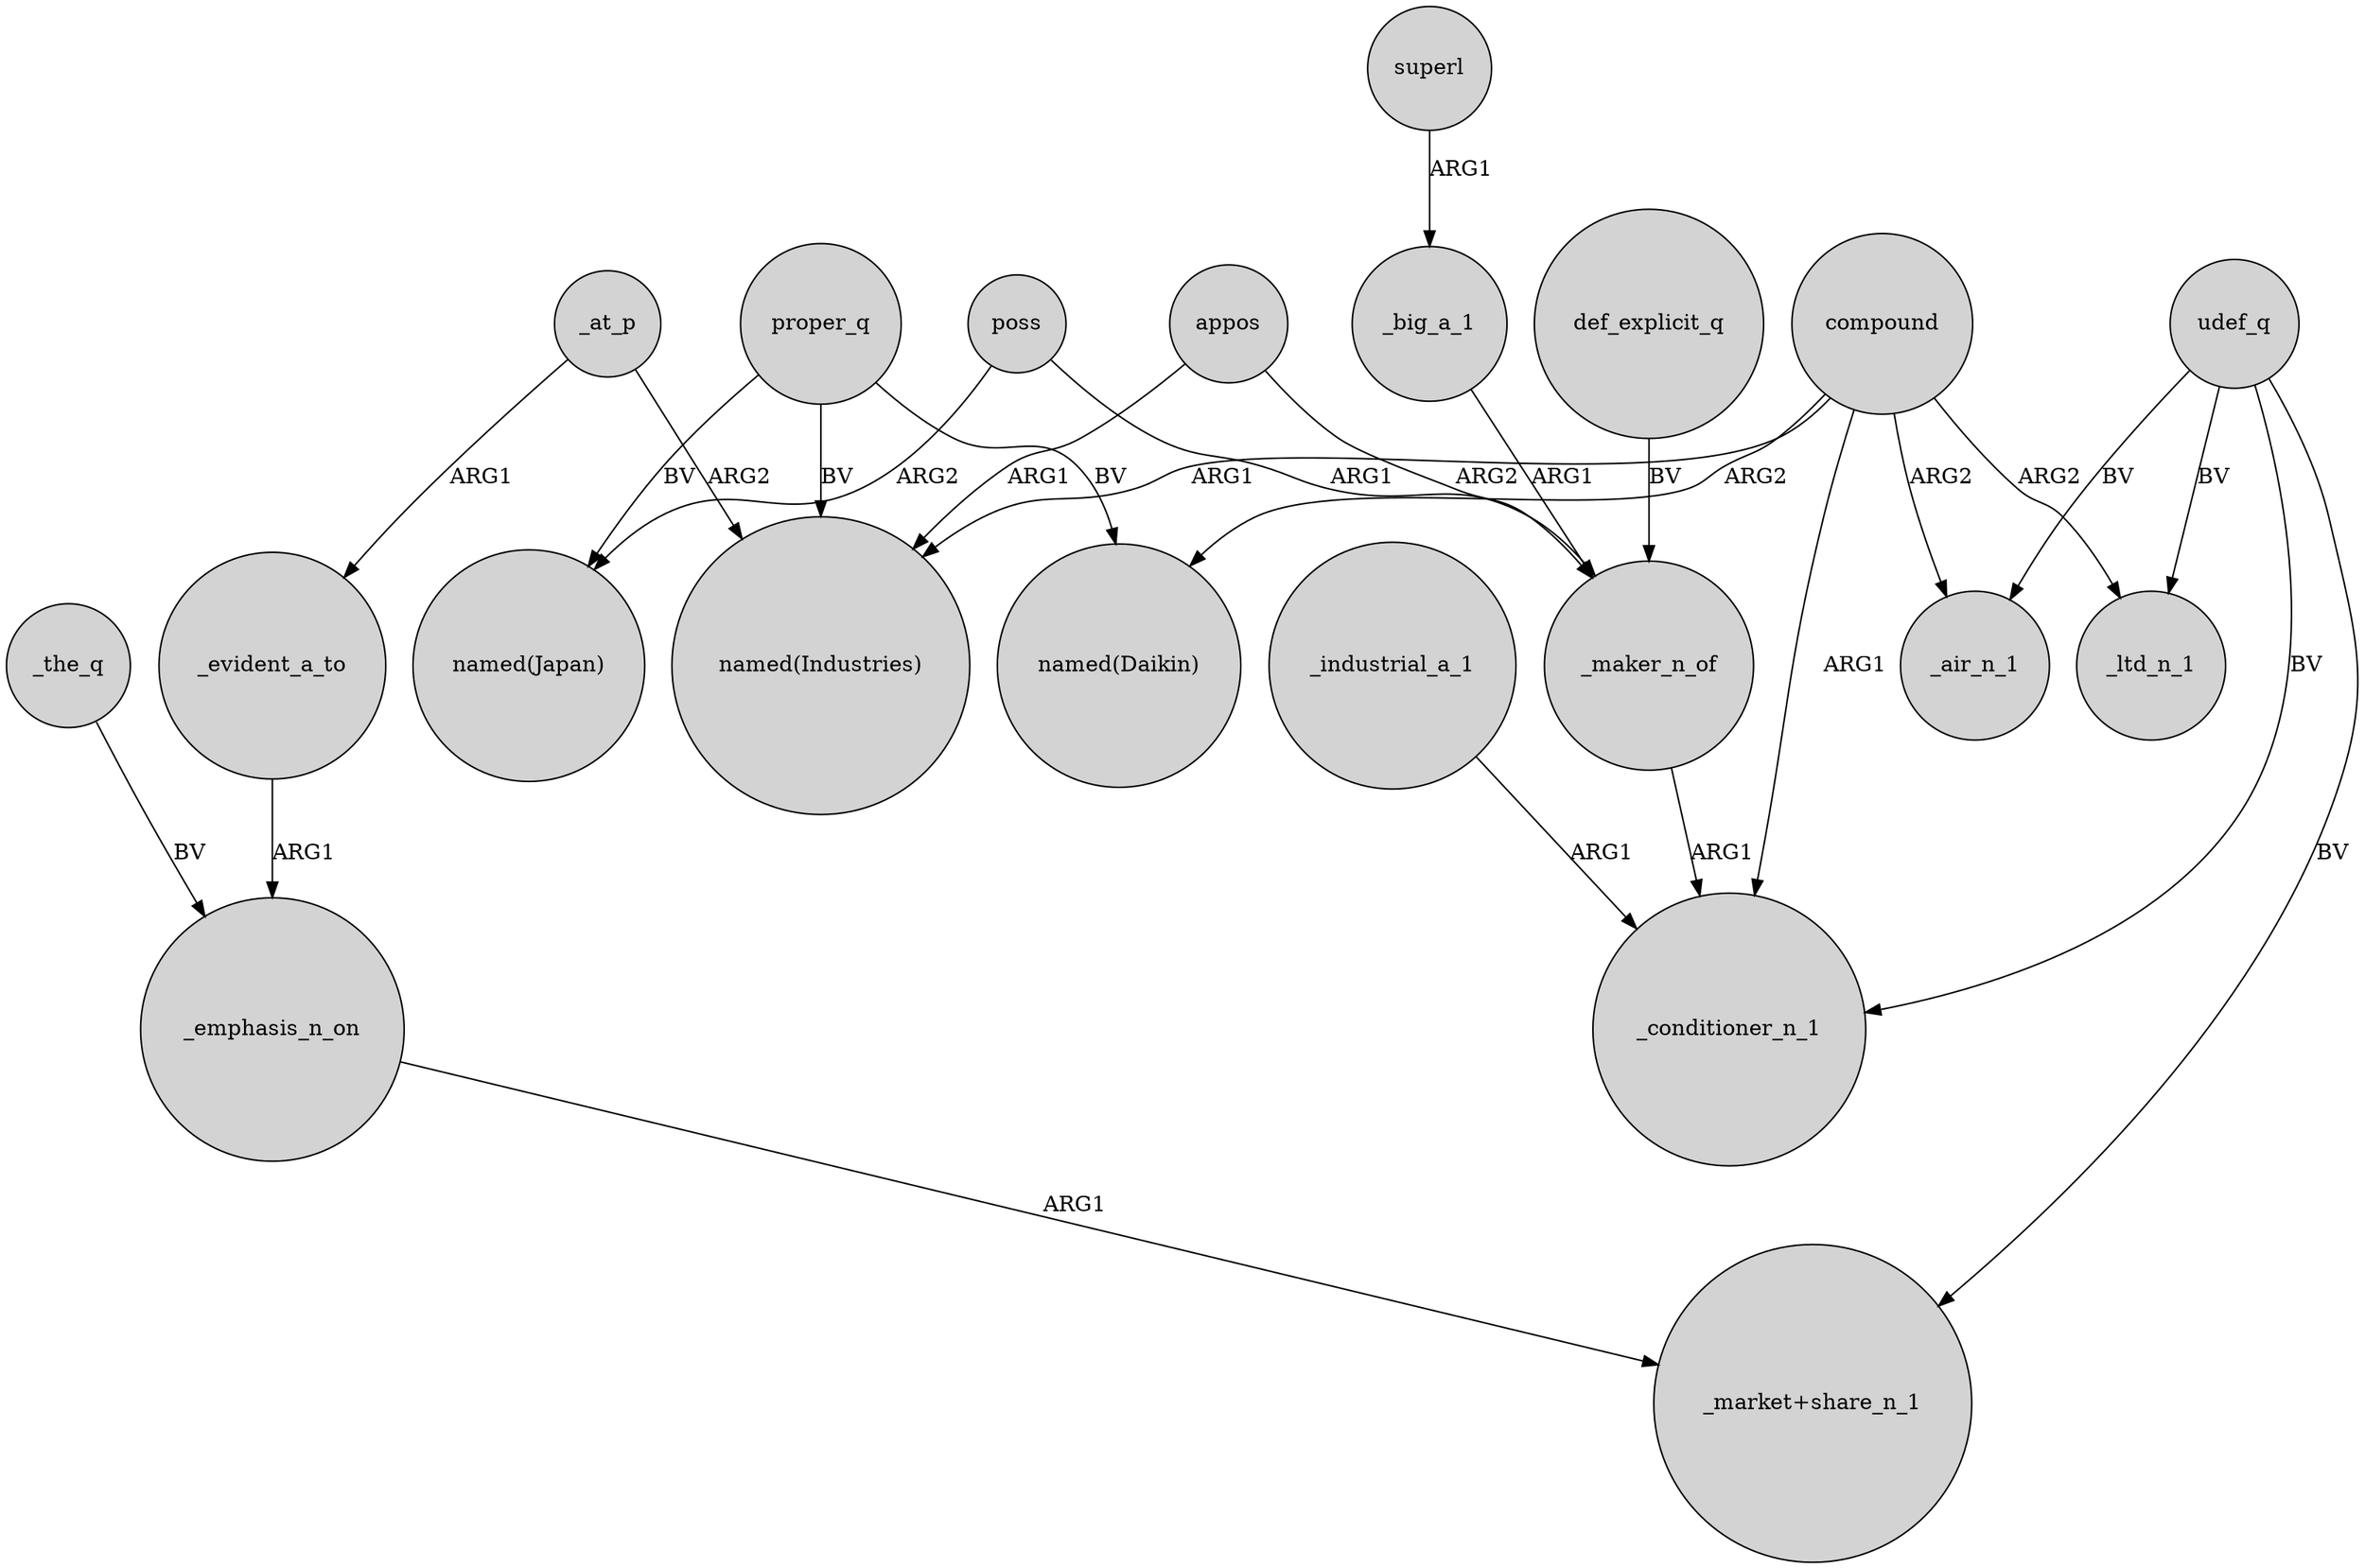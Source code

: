 digraph {
	node [shape=circle style=filled]
	compound -> "named(Industries)" [label=ARG1]
	_at_p -> "named(Industries)" [label=ARG2]
	udef_q -> _air_n_1 [label=BV]
	_big_a_1 -> _maker_n_of [label=ARG1]
	udef_q -> "_market+share_n_1" [label=BV]
	def_explicit_q -> _maker_n_of [label=BV]
	udef_q -> _conditioner_n_1 [label=BV]
	_maker_n_of -> _conditioner_n_1 [label=ARG1]
	_the_q -> _emphasis_n_on [label=BV]
	proper_q -> "named(Daikin)" [label=BV]
	proper_q -> "named(Japan)" [label=BV]
	compound -> _conditioner_n_1 [label=ARG1]
	appos -> _maker_n_of [label=ARG2]
	compound -> "named(Daikin)" [label=ARG2]
	appos -> "named(Industries)" [label=ARG1]
	poss -> "named(Japan)" [label=ARG2]
	_evident_a_to -> _emphasis_n_on [label=ARG1]
	compound -> _air_n_1 [label=ARG2]
	compound -> _ltd_n_1 [label=ARG2]
	_emphasis_n_on -> "_market+share_n_1" [label=ARG1]
	_industrial_a_1 -> _conditioner_n_1 [label=ARG1]
	proper_q -> "named(Industries)" [label=BV]
	superl -> _big_a_1 [label=ARG1]
	udef_q -> _ltd_n_1 [label=BV]
	poss -> _maker_n_of [label=ARG1]
	_at_p -> _evident_a_to [label=ARG1]
}
